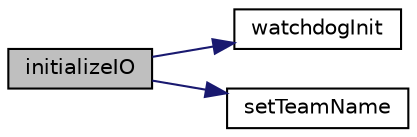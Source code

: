 digraph "initializeIO"
{
  edge [fontname="Helvetica",fontsize="10",labelfontname="Helvetica",labelfontsize="10"];
  node [fontname="Helvetica",fontsize="10",shape=record];
  rankdir="LR";
  Node7 [label="initializeIO",height=0.2,width=0.4,color="black", fillcolor="grey75", style="filled", fontcolor="black"];
  Node7 -> Node8 [color="midnightblue",fontsize="10",style="solid"];
  Node8 [label="watchdogInit",height=0.2,width=0.4,color="black", fillcolor="white", style="filled",URL="$_a_p_i_8h.html#a8c2e4902f39a7abdea20cdf04007bb8e"];
  Node7 -> Node9 [color="midnightblue",fontsize="10",style="solid"];
  Node9 [label="setTeamName",height=0.2,width=0.4,color="black", fillcolor="white", style="filled",URL="$_a_p_i_8h.html#a22269cefc22e487f7acdcc4737d58c4a"];
}
